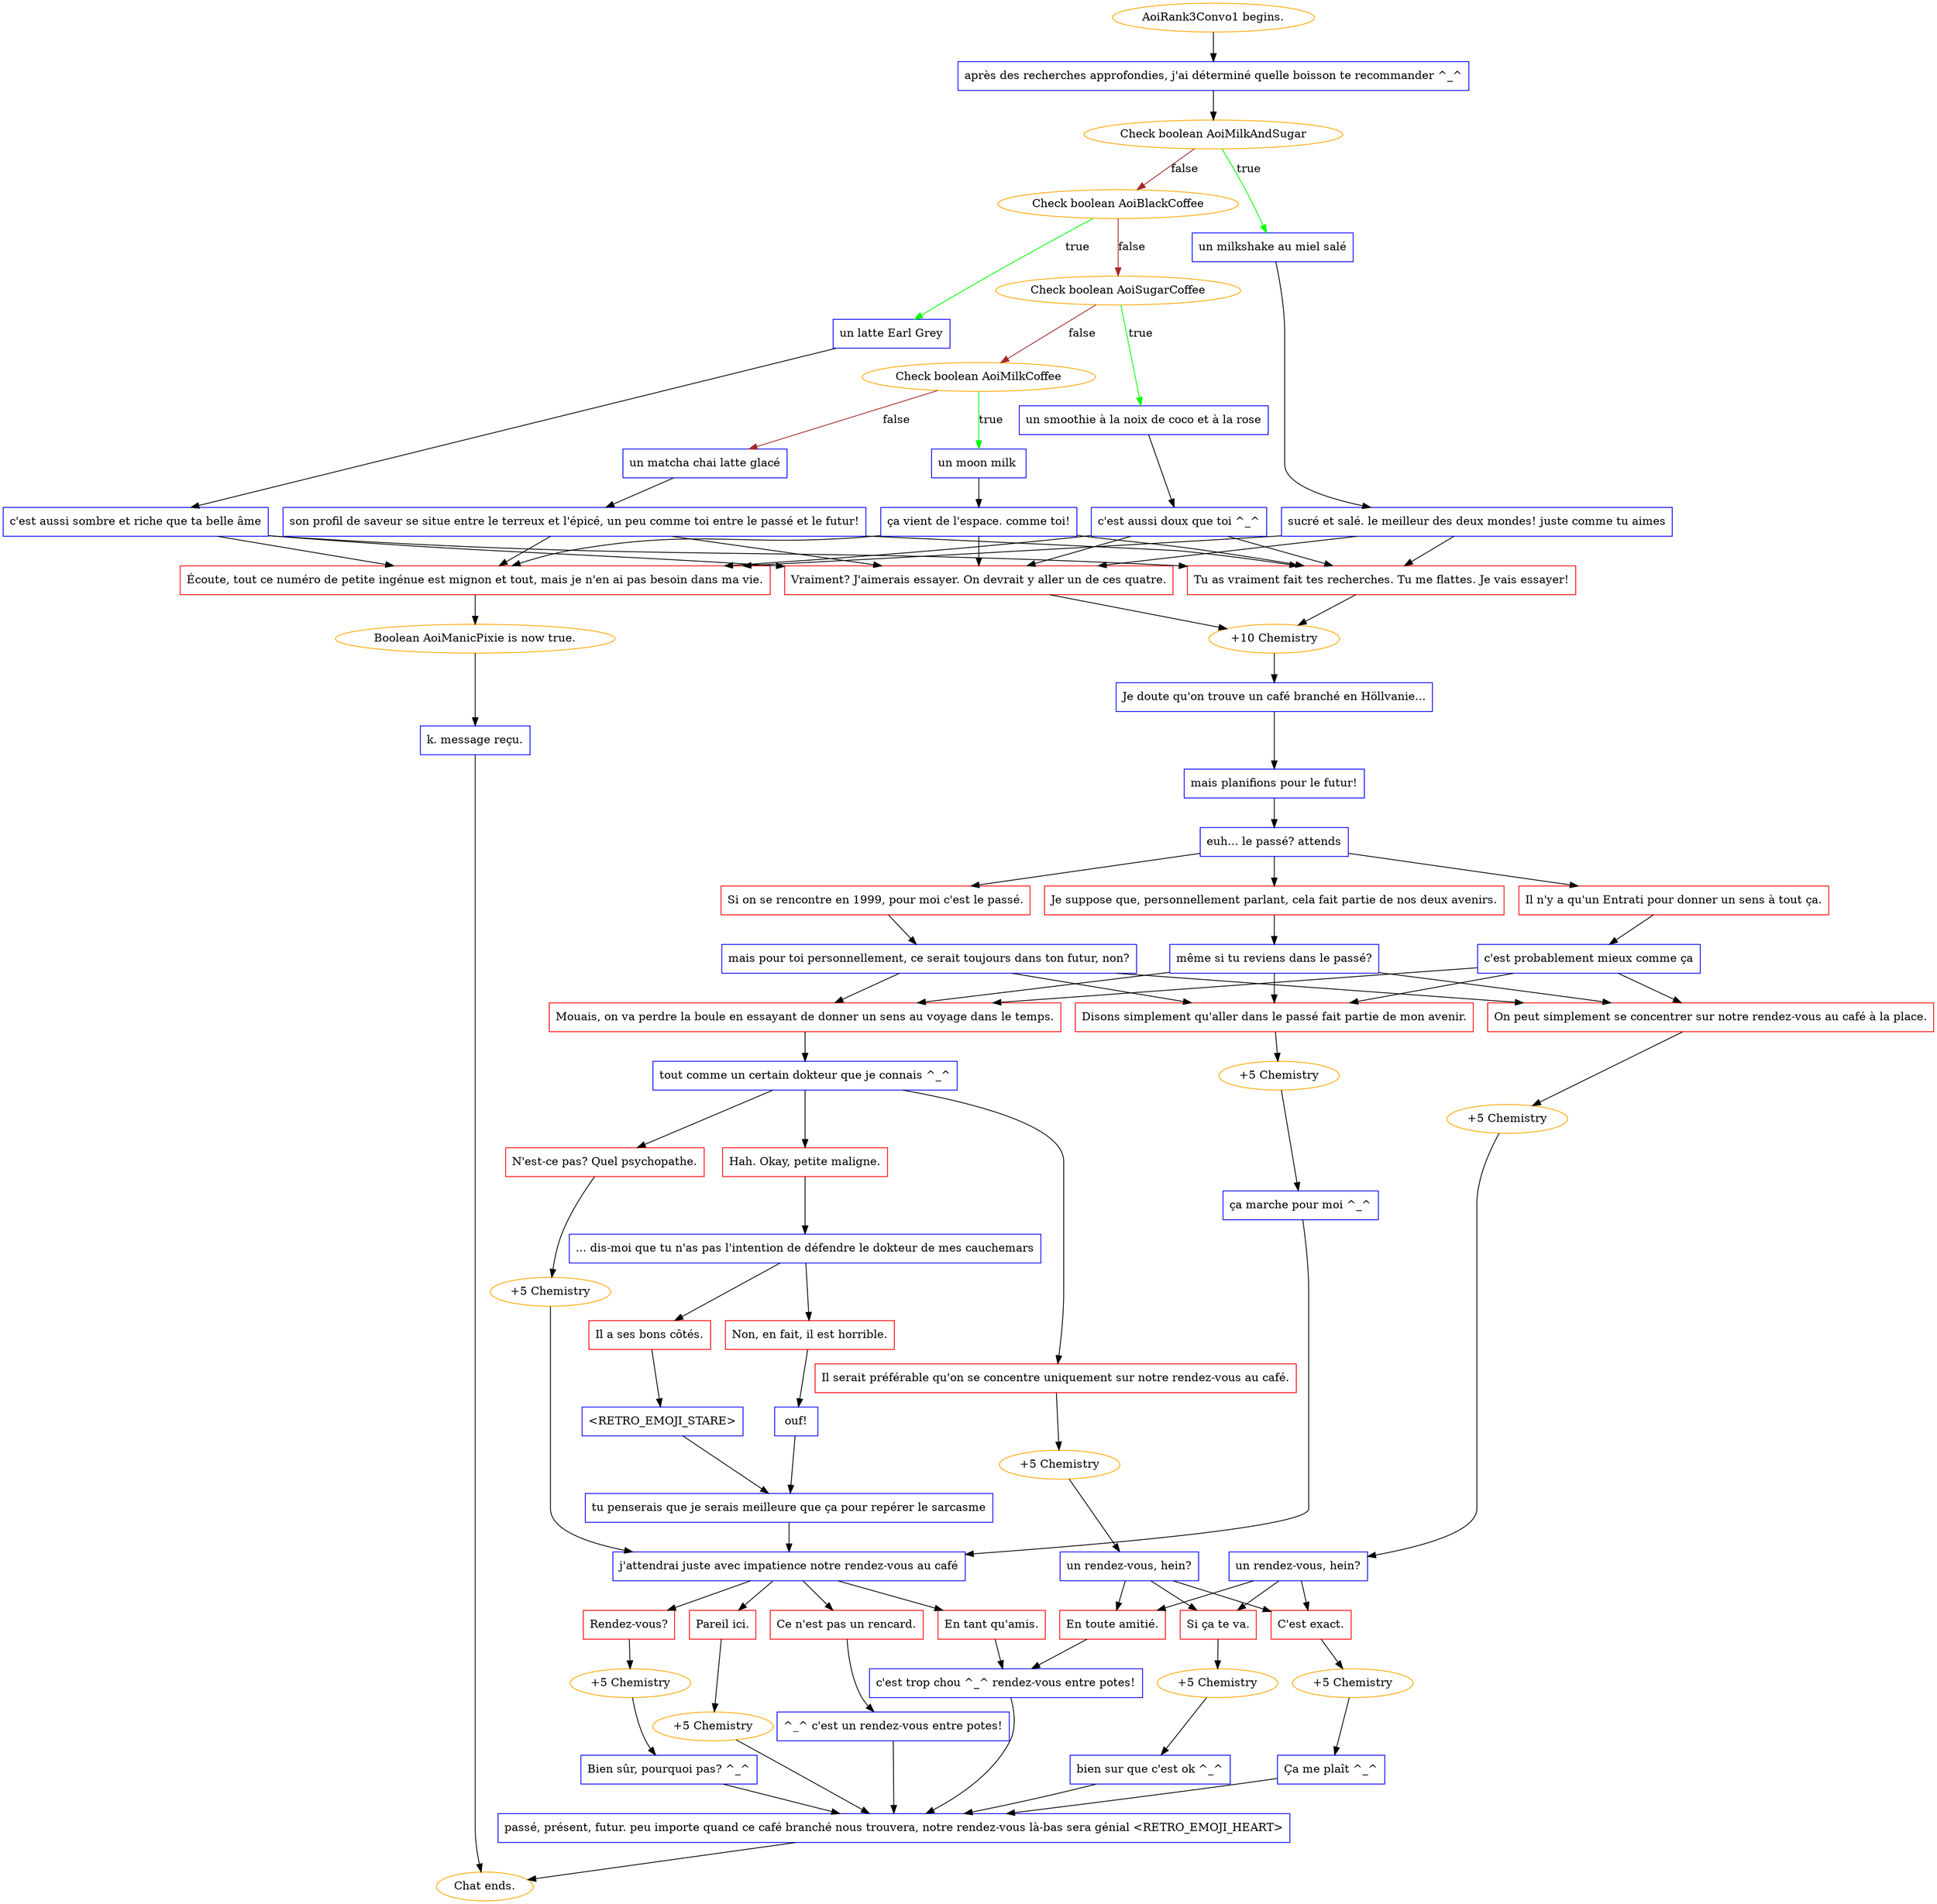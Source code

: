 digraph {
	"AoiRank3Convo1 begins." [color=orange];
		"AoiRank3Convo1 begins." -> j2842022220;
	j2842022220 [label="après des recherches approfondies, j'ai déterminé quelle boisson te recommander ^_^",shape=box,color=blue];
		j2842022220 -> j4211444181;
	j4211444181 [label="Check boolean AoiMilkAndSugar",color=orange];
		j4211444181 -> j547055767 [label=true,color=green];
		j4211444181 -> j859293947 [label=false,color=brown];
	j547055767 [label="un milkshake au miel salé",shape=box,color=blue];
		j547055767 -> j1494957044;
	j859293947 [label="Check boolean AoiBlackCoffee",color=orange];
		j859293947 -> j2995226312 [label=true,color=green];
		j859293947 -> j3369786144 [label=false,color=brown];
	j1494957044 [label="sucré et salé. le meilleur des deux mondes! juste comme tu aimes",shape=box,color=blue];
		j1494957044 -> j4096977996;
		j1494957044 -> j3181553965;
		j1494957044 -> j3005514627;
	j2995226312 [label="un latte Earl Grey",shape=box,color=blue];
		j2995226312 -> j769937249;
	j3369786144 [label="Check boolean AoiSugarCoffee",color=orange];
		j3369786144 -> j816076448 [label=true,color=green];
		j3369786144 -> j2911908045 [label=false,color=brown];
	j4096977996 [label="Tu as vraiment fait tes recherches. Tu me flattes. Je vais essayer!",shape=box,color=red];
		j4096977996 -> j3836907732;
	j3181553965 [label="Vraiment? J'aimerais essayer. On devrait y aller un de ces quatre.",shape=box,color=red];
		j3181553965 -> j3836907732;
	j3005514627 [label="Écoute, tout ce numéro de petite ingénue est mignon et tout, mais je n'en ai pas besoin dans ma vie.",shape=box,color=red];
		j3005514627 -> j1600590183;
	j769937249 [label="c'est aussi sombre et riche que ta belle âme",shape=box,color=blue];
		j769937249 -> j4096977996;
		j769937249 -> j3181553965;
		j769937249 -> j3005514627;
	j816076448 [label="un smoothie à la noix de coco et à la rose",shape=box,color=blue];
		j816076448 -> j2467319074;
	j2911908045 [label="Check boolean AoiMilkCoffee",color=orange];
		j2911908045 -> j2433604290 [label=true,color=green];
		j2911908045 -> j2843987950 [label=false,color=brown];
	j3836907732 [label="+10 Chemistry",color=orange];
		j3836907732 -> j248160609;
	j1600590183 [label="Boolean AoiManicPixie is now true.",color=orange];
		j1600590183 -> j3839632191;
	j2467319074 [label="c'est aussi doux que toi ^_^",shape=box,color=blue];
		j2467319074 -> j4096977996;
		j2467319074 -> j3181553965;
		j2467319074 -> j3005514627;
	j2433604290 [label="un moon milk ",shape=box,color=blue];
		j2433604290 -> j1912415574;
	j2843987950 [label="un matcha chai latte glacé",shape=box,color=blue];
		j2843987950 -> j915764683;
	j248160609 [label="Je doute qu'on trouve un café branché en Höllvanie...",shape=box,color=blue];
		j248160609 -> j3008080498;
	j3839632191 [label="k. message reçu.",shape=box,color=blue];
		j3839632191 -> "Chat ends.";
	j1912415574 [label="ça vient de l'espace. comme toi!",shape=box,color=blue];
		j1912415574 -> j4096977996;
		j1912415574 -> j3181553965;
		j1912415574 -> j3005514627;
	j915764683 [label="son profil de saveur se situe entre le terreux et l'épicé, un peu comme toi entre le passé et le futur!",shape=box,color=blue];
		j915764683 -> j4096977996;
		j915764683 -> j3181553965;
		j915764683 -> j3005514627;
	j3008080498 [label="mais planifions pour le futur!",shape=box,color=blue];
		j3008080498 -> j1874916821;
	"Chat ends." [color=orange];
	j1874916821 [label="euh... le passé? attends",shape=box,color=blue];
		j1874916821 -> j1072562726;
		j1874916821 -> j2968156772;
		j1874916821 -> j2015492965;
	j1072562726 [label="Si on se rencontre en 1999, pour moi c'est le passé.",shape=box,color=red];
		j1072562726 -> j1844323980;
	j2968156772 [label="Je suppose que, personnellement parlant, cela fait partie de nos deux avenirs.",shape=box,color=red];
		j2968156772 -> j2152684665;
	j2015492965 [label="Il n'y a qu'un Entrati pour donner un sens à tout ça.",shape=box,color=red];
		j2015492965 -> j3576700427;
	j1844323980 [label="mais pour toi personnellement, ce serait toujours dans ton futur, non?",shape=box,color=blue];
		j1844323980 -> j3316361574;
		j1844323980 -> j3729712399;
		j1844323980 -> j42669743;
	j2152684665 [label="même si tu reviens dans le passé?",shape=box,color=blue];
		j2152684665 -> j3316361574;
		j2152684665 -> j3729712399;
		j2152684665 -> j42669743;
	j3576700427 [label="c'est probablement mieux comme ça",shape=box,color=blue];
		j3576700427 -> j3316361574;
		j3576700427 -> j3729712399;
		j3576700427 -> j42669743;
	j3316361574 [label="Mouais, on va perdre la boule en essayant de donner un sens au voyage dans le temps.",shape=box,color=red];
		j3316361574 -> j2364282710;
	j3729712399 [label="Disons simplement qu'aller dans le passé fait partie de mon avenir.",shape=box,color=red];
		j3729712399 -> j2742354442;
	j42669743 [label="On peut simplement se concentrer sur notre rendez-vous au café à la place.",shape=box,color=red];
		j42669743 -> j3787181987;
	j2364282710 [label="tout comme un certain dokteur que je connais ^_^",shape=box,color=blue];
		j2364282710 -> j1230686119;
		j2364282710 -> j385529772;
		j2364282710 -> j722275393;
	j2742354442 [label="+5 Chemistry",color=orange];
		j2742354442 -> j201804901;
	j3787181987 [label="+5 Chemistry",color=orange];
		j3787181987 -> j3821836417;
	j1230686119 [label="Il serait préférable qu'on se concentre uniquement sur notre rendez-vous au café.",shape=box,color=red];
		j1230686119 -> j1778735744;
	j385529772 [label="Hah. Okay, petite maligne.",shape=box,color=red];
		j385529772 -> j1096574898;
	j722275393 [label="N'est-ce pas? Quel psychopathe.",shape=box,color=red];
		j722275393 -> j2902698748;
	j201804901 [label="ça marche pour moi ^_^",shape=box,color=blue];
		j201804901 -> j4116767831;
	j3821836417 [label="un rendez-vous, hein?",shape=box,color=blue];
		j3821836417 -> j237491368;
		j3821836417 -> j153801191;
		j3821836417 -> j1617737965;
	j1778735744 [label="+5 Chemistry",color=orange];
		j1778735744 -> j4115982385;
	j1096574898 [label="... dis-moi que tu n'as pas l'intention de défendre le dokteur de mes cauchemars",shape=box,color=blue];
		j1096574898 -> j841620320;
		j1096574898 -> j3318456536;
	j2902698748 [label="+5 Chemistry",color=orange];
		j2902698748 -> j4116767831;
	j4116767831 [label="j'attendrai juste avec impatience notre rendez-vous au café",shape=box,color=blue];
		j4116767831 -> j3434167001;
		j4116767831 -> j2964681556;
		j4116767831 -> j2202093770;
		j4116767831 -> j2147544831;
	j237491368 [label="C'est exact.",shape=box,color=red];
		j237491368 -> j463921222;
	j153801191 [label="En toute amitié.",shape=box,color=red];
		j153801191 -> j1547450863;
	j1617737965 [label="Si ça te va.",shape=box,color=red];
		j1617737965 -> j1292934183;
	j4115982385 [label="un rendez-vous, hein?",shape=box,color=blue];
		j4115982385 -> j237491368;
		j4115982385 -> j153801191;
		j4115982385 -> j1617737965;
	j841620320 [label="Il a ses bons côtés.",shape=box,color=red];
		j841620320 -> j492444018;
	j3318456536 [label="Non, en fait, il est horrible.",shape=box,color=red];
		j3318456536 -> j3938660481;
	j3434167001 [label="Pareil ici.",shape=box,color=red];
		j3434167001 -> j3943265259;
	j2964681556 [label="Rendez-vous?",shape=box,color=red];
		j2964681556 -> j3883134439;
	j2202093770 [label="Ce n'est pas un rencard.",shape=box,color=red];
		j2202093770 -> j1343179366;
	j2147544831 [label="En tant qu'amis.",shape=box,color=red];
		j2147544831 -> j1547450863;
	j463921222 [label="+5 Chemistry",color=orange];
		j463921222 -> j2075223804;
	j1547450863 [label="c'est trop chou ^_^ rendez-vous entre potes!",shape=box,color=blue];
		j1547450863 -> j1056079741;
	j1292934183 [label="+5 Chemistry",color=orange];
		j1292934183 -> j3750081424;
	j492444018 [label="<RETRO_EMOJI_STARE>",shape=box,color=blue];
		j492444018 -> j2169971601;
	j3938660481 [label="ouf!",shape=box,color=blue];
		j3938660481 -> j2169971601;
	j3943265259 [label="+5 Chemistry",color=orange];
		j3943265259 -> j1056079741;
	j3883134439 [label="+5 Chemistry",color=orange];
		j3883134439 -> j93795737;
	j1343179366 [label="^_^ c'est un rendez-vous entre potes!",shape=box,color=blue];
		j1343179366 -> j1056079741;
	j2075223804 [label="Ça me plaît ^_^",shape=box,color=blue];
		j2075223804 -> j1056079741;
	j1056079741 [label="passé, présent, futur. peu importe quand ce café branché nous trouvera, notre rendez-vous là-bas sera génial <RETRO_EMOJI_HEART>",shape=box,color=blue];
		j1056079741 -> "Chat ends.";
	j3750081424 [label="bien sur que c'est ok ^_^",shape=box,color=blue];
		j3750081424 -> j1056079741;
	j2169971601 [label="tu penserais que je serais meilleure que ça pour repérer le sarcasme",shape=box,color=blue];
		j2169971601 -> j4116767831;
	j93795737 [label="Bien sûr, pourquoi pas? ^_^",shape=box,color=blue];
		j93795737 -> j1056079741;
}